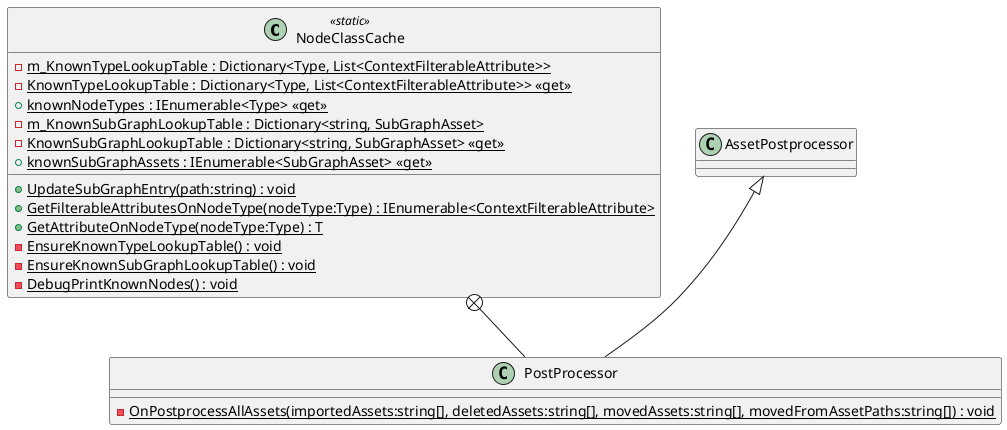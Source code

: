 @startuml
class NodeClassCache <<static>> {
    - {static} m_KnownTypeLookupTable : Dictionary<Type, List<ContextFilterableAttribute>>
    - {static} KnownTypeLookupTable : Dictionary<Type, List<ContextFilterableAttribute>> <<get>>
    + {static} knownNodeTypes : IEnumerable<Type> <<get>>
    - {static} m_KnownSubGraphLookupTable : Dictionary<string, SubGraphAsset>
    - {static} KnownSubGraphLookupTable : Dictionary<string, SubGraphAsset> <<get>>
    + {static} knownSubGraphAssets : IEnumerable<SubGraphAsset> <<get>>
    + {static} UpdateSubGraphEntry(path:string) : void
    + {static} GetFilterableAttributesOnNodeType(nodeType:Type) : IEnumerable<ContextFilterableAttribute>
    + {static} GetAttributeOnNodeType(nodeType:Type) : T
    - {static} EnsureKnownTypeLookupTable() : void
    - {static} EnsureKnownSubGraphLookupTable() : void
    - {static} DebugPrintKnownNodes() : void
}
class PostProcessor {
    {static} - OnPostprocessAllAssets(importedAssets:string[], deletedAssets:string[], movedAssets:string[], movedFromAssetPaths:string[]) : void
}
NodeClassCache +-- PostProcessor
AssetPostprocessor <|-- PostProcessor
@enduml
